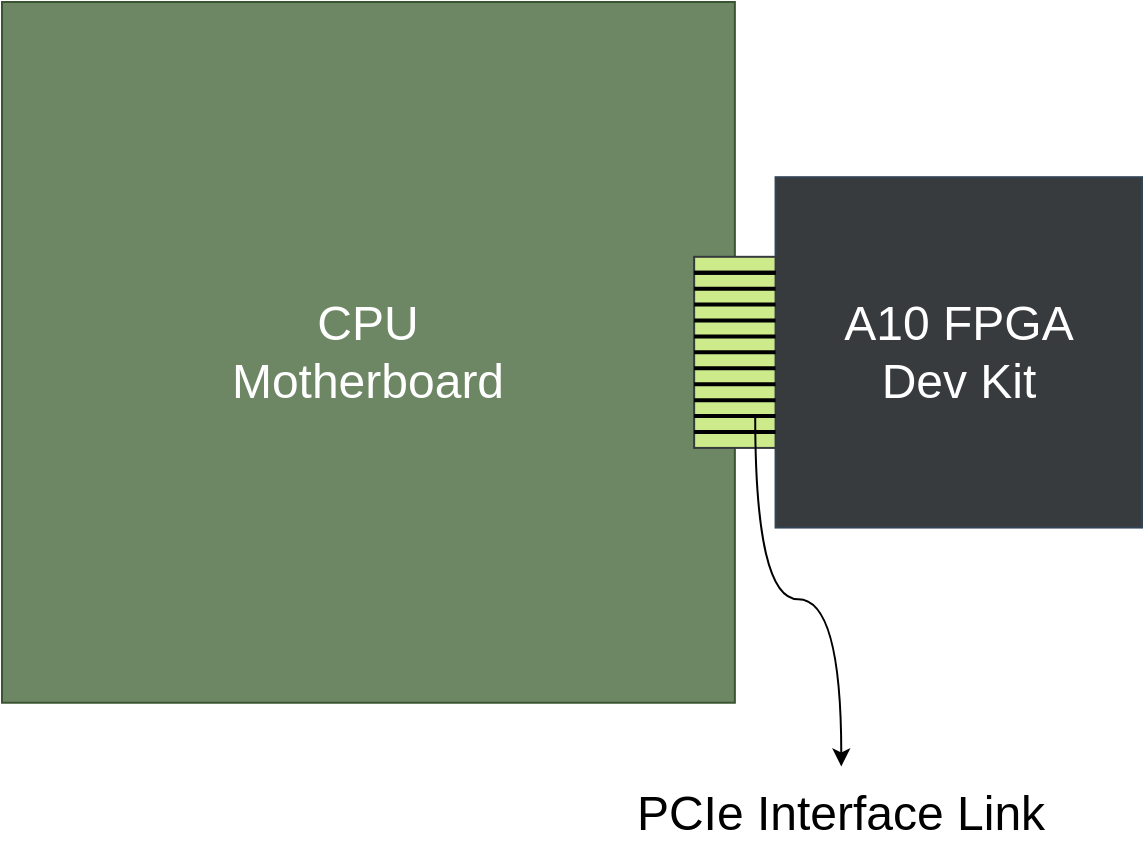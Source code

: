 <mxfile version="22.1.8" type="github">
  <diagram name="Page-1" id="gCgn1vg1BWPBOe7XGkKv">
    <mxGraphModel dx="1562" dy="982" grid="1" gridSize="10" guides="1" tooltips="1" connect="1" arrows="1" fold="1" page="1" pageScale="1" pageWidth="1920" pageHeight="1200" math="0" shadow="0">
      <root>
        <mxCell id="0" />
        <mxCell id="1" parent="0" />
        <mxCell id="YWmpMVMw9Mvio8QM_5Ls-25" value="" style="group;fontSize=24;" vertex="1" connectable="0" parent="1">
          <mxGeometry x="620" y="340" width="570" height="430" as="geometry" />
        </mxCell>
        <mxCell id="YWmpMVMw9Mvio8QM_5Ls-1" value="&lt;font style=&quot;font-size: 24px;&quot;&gt;A10 FPGA&lt;br style=&quot;font-size: 24px;&quot;&gt;Dev Kit&lt;/font&gt;" style="rounded=0;whiteSpace=wrap;html=1;fillColor=#383b3e;fontColor=#ffffff;strokeColor=#314354;fontSize=24;" vertex="1" parent="YWmpMVMw9Mvio8QM_5Ls-25">
          <mxGeometry x="386.786" y="87.593" width="183.214" height="175.185" as="geometry" />
        </mxCell>
        <mxCell id="YWmpMVMw9Mvio8QM_5Ls-2" value="CPU&lt;br style=&quot;font-size: 24px;&quot;&gt;Motherboard" style="rounded=0;whiteSpace=wrap;html=1;fillColor=#6d8764;strokeColor=#3A5431;fontColor=#ffffff;fontSize=24;" vertex="1" parent="YWmpMVMw9Mvio8QM_5Ls-25">
          <mxGeometry width="366.429" height="350.37" as="geometry" />
        </mxCell>
        <mxCell id="YWmpMVMw9Mvio8QM_5Ls-18" value="" style="group;fontSize=24;" vertex="1" connectable="0" parent="YWmpMVMw9Mvio8QM_5Ls-25">
          <mxGeometry x="346.071" y="127.407" width="40.714" height="95.556" as="geometry" />
        </mxCell>
        <mxCell id="YWmpMVMw9Mvio8QM_5Ls-3" value="" style="rounded=0;whiteSpace=wrap;html=1;fillColor=#cdeb8b;strokeColor=#36393d;fontSize=24;" vertex="1" parent="YWmpMVMw9Mvio8QM_5Ls-18">
          <mxGeometry width="40.714" height="95.556" as="geometry" />
        </mxCell>
        <mxCell id="YWmpMVMw9Mvio8QM_5Ls-4" value="" style="line;strokeWidth=2;html=1;fontSize=24;" vertex="1" parent="YWmpMVMw9Mvio8QM_5Ls-18">
          <mxGeometry width="40.714" height="15.926" as="geometry" />
        </mxCell>
        <mxCell id="YWmpMVMw9Mvio8QM_5Ls-6" value="" style="line;strokeWidth=2;html=1;fontSize=24;" vertex="1" parent="YWmpMVMw9Mvio8QM_5Ls-18">
          <mxGeometry y="15.926" width="40.714" height="15.926" as="geometry" />
        </mxCell>
        <mxCell id="YWmpMVMw9Mvio8QM_5Ls-7" value="" style="line;strokeWidth=2;html=1;fontSize=24;" vertex="1" parent="YWmpMVMw9Mvio8QM_5Ls-18">
          <mxGeometry y="31.852" width="40.714" height="15.926" as="geometry" />
        </mxCell>
        <mxCell id="YWmpMVMw9Mvio8QM_5Ls-8" value="" style="line;strokeWidth=2;html=1;fontSize=24;" vertex="1" parent="YWmpMVMw9Mvio8QM_5Ls-18">
          <mxGeometry y="47.778" width="40.714" height="15.926" as="geometry" />
        </mxCell>
        <mxCell id="YWmpMVMw9Mvio8QM_5Ls-9" value="" style="line;strokeWidth=2;html=1;fontSize=24;" vertex="1" parent="YWmpMVMw9Mvio8QM_5Ls-18">
          <mxGeometry y="63.704" width="40.714" height="15.926" as="geometry" />
        </mxCell>
        <mxCell id="YWmpMVMw9Mvio8QM_5Ls-10" value="" style="line;strokeWidth=2;html=1;fontSize=24;" vertex="1" parent="YWmpMVMw9Mvio8QM_5Ls-18">
          <mxGeometry y="79.63" width="40.714" height="15.926" as="geometry" />
        </mxCell>
        <mxCell id="YWmpMVMw9Mvio8QM_5Ls-11" value="" style="line;strokeWidth=2;html=1;fontSize=24;" vertex="1" parent="YWmpMVMw9Mvio8QM_5Ls-18">
          <mxGeometry width="40.714" height="15.926" as="geometry" />
        </mxCell>
        <mxCell id="YWmpMVMw9Mvio8QM_5Ls-13" value="" style="line;strokeWidth=2;html=1;fontSize=24;" vertex="1" parent="YWmpMVMw9Mvio8QM_5Ls-18">
          <mxGeometry y="39.815" width="40.714" height="15.926" as="geometry" />
        </mxCell>
        <mxCell id="YWmpMVMw9Mvio8QM_5Ls-14" value="" style="line;strokeWidth=2;html=1;fontSize=24;" vertex="1" parent="YWmpMVMw9Mvio8QM_5Ls-18">
          <mxGeometry y="55.741" width="40.714" height="15.926" as="geometry" />
        </mxCell>
        <mxCell id="YWmpMVMw9Mvio8QM_5Ls-15" value="" style="line;strokeWidth=2;html=1;fontSize=24;" vertex="1" parent="YWmpMVMw9Mvio8QM_5Ls-18">
          <mxGeometry y="71.667" width="40.714" height="15.926" as="geometry" />
        </mxCell>
        <mxCell id="YWmpMVMw9Mvio8QM_5Ls-16" value="" style="line;strokeWidth=2;html=1;fontSize=24;" vertex="1" parent="YWmpMVMw9Mvio8QM_5Ls-18">
          <mxGeometry y="23.889" width="40.714" height="15.926" as="geometry" />
        </mxCell>
        <mxCell id="YWmpMVMw9Mvio8QM_5Ls-17" value="" style="line;strokeWidth=2;html=1;fontSize=24;" vertex="1" parent="YWmpMVMw9Mvio8QM_5Ls-18">
          <mxGeometry y="7.963" width="40.714" height="15.926" as="geometry" />
        </mxCell>
        <mxCell id="YWmpMVMw9Mvio8QM_5Ls-20" value="PCIe Interface Link" style="text;html=1;strokeColor=none;fillColor=none;align=center;verticalAlign=middle;whiteSpace=wrap;rounded=0;fontSize=24;" vertex="1" parent="YWmpMVMw9Mvio8QM_5Ls-25">
          <mxGeometry x="310" y="382.22" width="219.29" height="47.78" as="geometry" />
        </mxCell>
        <mxCell id="YWmpMVMw9Mvio8QM_5Ls-23" value="" style="curved=1;endArrow=classic;html=1;rounded=0;edgeStyle=orthogonalEdgeStyle;exitX=0.75;exitY=0.5;exitDx=0;exitDy=0;exitPerimeter=0;entryX=0.5;entryY=0;entryDx=0;entryDy=0;entryPerimeter=0;fontSize=24;" edge="1" parent="YWmpMVMw9Mvio8QM_5Ls-25" source="YWmpMVMw9Mvio8QM_5Ls-15" target="YWmpMVMw9Mvio8QM_5Ls-20">
          <mxGeometry width="50" height="50" relative="1" as="geometry">
            <mxPoint x="386.786" y="382.222" as="sourcePoint" />
            <mxPoint x="488.571" y="302.593" as="targetPoint" />
          </mxGeometry>
        </mxCell>
      </root>
    </mxGraphModel>
  </diagram>
</mxfile>
